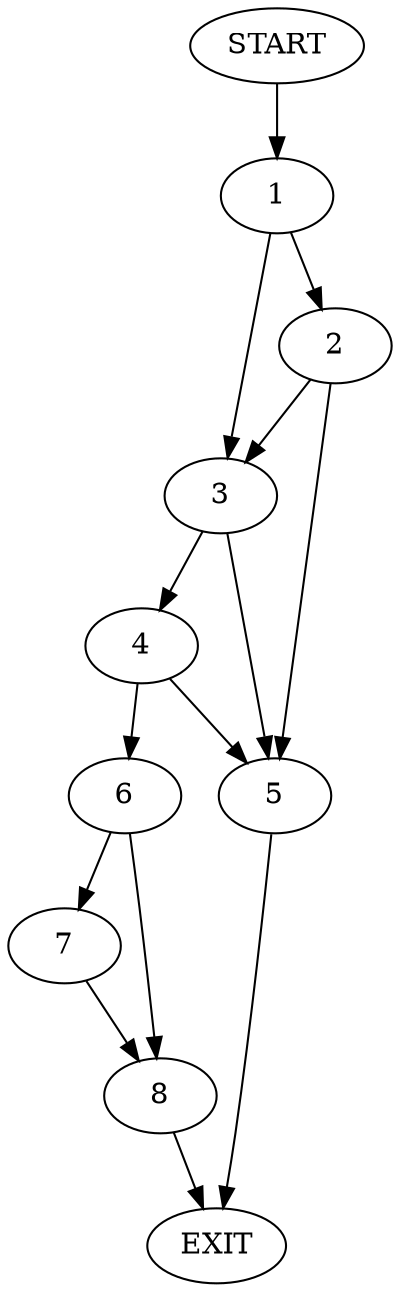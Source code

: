 digraph {
0 [label="START"]
9 [label="EXIT"]
0 -> 1
1 -> 2
1 -> 3
3 -> 4
3 -> 5
2 -> 3
2 -> 5
5 -> 9
4 -> 6
4 -> 5
6 -> 7
6 -> 8
7 -> 8
8 -> 9
}
